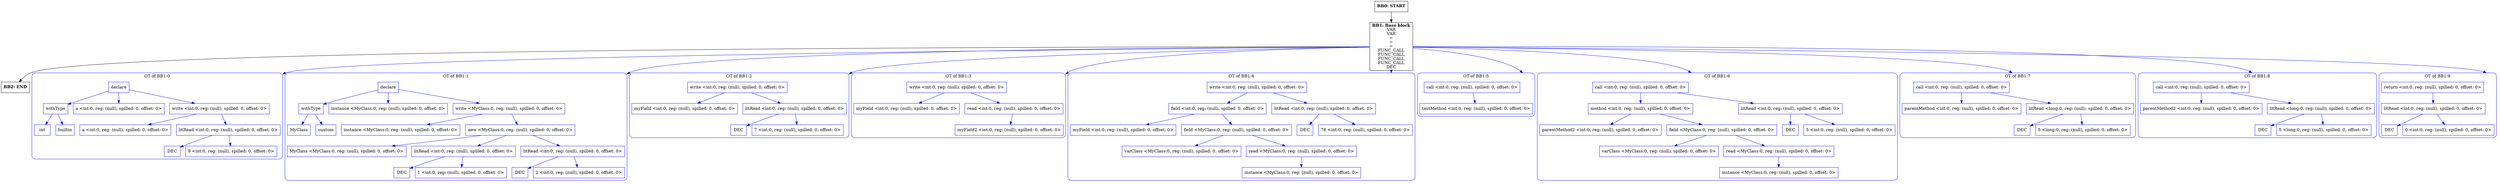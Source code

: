 digraph CFG {
    compound=true;
    graph [splines=true];
    node [shape=rectangle];

    BB2 [label=<<B>BB2: END</B><BR ALIGN="CENTER"/>>];
    BB1 [label=<<B>BB1: Base block</B><BR ALIGN="CENTER"/>VAR<BR ALIGN="CENTER"/>VAR<BR ALIGN="CENTER"/>=<BR ALIGN="CENTER"/>=<BR ALIGN="CENTER"/>=<BR ALIGN="CENTER"/>FUNC_CALL<BR ALIGN="CENTER"/>FUNC_CALL<BR ALIGN="CENTER"/>FUNC_CALL<BR ALIGN="CENTER"/>FUNC_CALL<BR ALIGN="CENTER"/>DEC<BR ALIGN="CENTER"/>>];
    subgraph cluster_instruction0 {
        label = "OT of BB1:0";
        style=rounded;
        color=blue;
        entry0 [shape=point, style=invis];
        node0 [label="declare", color=blue];
        node1 [label="withType", color=blue];
        node2 [label="int", color=blue];
        node1 -> node2[color=blue];
        node3 [label="builtin", color=blue];
        node1 -> node3[color=blue];
        node0 -> node1[color=blue];
        node4 [label="a <int:0, reg: (null), spilled: 0, offset: 0>", color=blue];
        node0 -> node4[color=blue];
        node5 [label="write <int:0, reg: (null), spilled: 0, offset: 0>", color=blue];
        node6 [label="a <int:0, reg: (null), spilled: 0, offset: 0>", color=blue];
        node5 -> node6[color=blue];
        node7 [label="litRead <int:0, reg: (null), spilled: 0, offset: 0>", color=blue];
        node8 [label="DEC", color=blue];
        node7 -> node8[color=blue];
        node9 [label="9 <int:0, reg: (null), spilled: 0, offset: 0>", color=blue];
        node7 -> node9[color=blue];
        node5 -> node7[color=blue];
        node0 -> node5[color=blue];
    }
    BB1 -> entry0 [lhead=cluster_instruction0, color=blue];
    subgraph cluster_instruction1 {
        label = "OT of BB1:1";
        style=rounded;
        color=blue;
        entry1 [shape=point, style=invis];
        node10 [label="declare", color=blue];
        node11 [label="withType", color=blue];
        node12 [label="MyClass", color=blue];
        node11 -> node12[color=blue];
        node13 [label="custom", color=blue];
        node11 -> node13[color=blue];
        node10 -> node11[color=blue];
        node14 [label="instance <MyClass:0, reg: (null), spilled: 0, offset: 0>", color=blue];
        node10 -> node14[color=blue];
        node15 [label="write <MyClass:0, reg: (null), spilled: 0, offset: 0>", color=blue];
        node16 [label="instance <MyClass:0, reg: (null), spilled: 0, offset: 0>", color=blue];
        node15 -> node16[color=blue];
        node17 [label="new <MyClass:0, reg: (null), spilled: 0, offset: 0>", color=blue];
        node18 [label="MyClass <MyClass:0, reg: (null), spilled: 0, offset: 0>", color=blue];
        node17 -> node18[color=blue];
        node19 [label="litRead <int:0, reg: (null), spilled: 0, offset: 0>", color=blue];
        node20 [label="DEC", color=blue];
        node19 -> node20[color=blue];
        node21 [label="1 <int:0, reg: (null), spilled: 0, offset: 0>", color=blue];
        node19 -> node21[color=blue];
        node17 -> node19[color=blue];
        node22 [label="litRead <int:0, reg: (null), spilled: 0, offset: 0>", color=blue];
        node23 [label="DEC", color=blue];
        node22 -> node23[color=blue];
        node24 [label="2 <int:0, reg: (null), spilled: 0, offset: 0>", color=blue];
        node22 -> node24[color=blue];
        node17 -> node22[color=blue];
        node15 -> node17[color=blue];
        node10 -> node15[color=blue];
    }
    BB1 -> entry1 [lhead=cluster_instruction1, color=blue];
    subgraph cluster_instruction2 {
        label = "OT of BB1:2";
        style=rounded;
        color=blue;
        entry2 [shape=point, style=invis];
        node25 [label="write <int:0, reg: (null), spilled: 0, offset: 0>", color=blue];
        node26 [label="myField <int:0, reg: (null), spilled: 0, offset: 0>", color=blue];
        node25 -> node26[color=blue];
        node27 [label="litRead <int:0, reg: (null), spilled: 0, offset: 0>", color=blue];
        node28 [label="DEC", color=blue];
        node27 -> node28[color=blue];
        node29 [label="7 <int:0, reg: (null), spilled: 0, offset: 0>", color=blue];
        node27 -> node29[color=blue];
        node25 -> node27[color=blue];
    }
    BB1 -> entry2 [lhead=cluster_instruction2, color=blue];
    subgraph cluster_instruction3 {
        label = "OT of BB1:3";
        style=rounded;
        color=blue;
        entry3 [shape=point, style=invis];
        node30 [label="write <int:0, reg: (null), spilled: 0, offset: 0>", color=blue];
        node31 [label="myField <int:0, reg: (null), spilled: 0, offset: 0>", color=blue];
        node30 -> node31[color=blue];
        node32 [label="read <int:0, reg: (null), spilled: 0, offset: 0>", color=blue];
        node33 [label="myField2 <int:0, reg: (null), spilled: 0, offset: 0>", color=blue];
        node32 -> node33[color=blue];
        node30 -> node32[color=blue];
    }
    BB1 -> entry3 [lhead=cluster_instruction3, color=blue];
    subgraph cluster_instruction4 {
        label = "OT of BB1:4";
        style=rounded;
        color=blue;
        entry4 [shape=point, style=invis];
        node34 [label="write <int:0, reg: (null), spilled: 0, offset: 0>", color=blue];
        node35 [label="field <int:0, reg: (null), spilled: 0, offset: 0>", color=blue];
        node36 [label="myField <int:0, reg: (null), spilled: 0, offset: 0>", color=blue];
        node35 -> node36[color=blue];
        node37 [label="field <MyClass:0, reg: (null), spilled: 0, offset: 0>", color=blue];
        node38 [label="varClass <MyClass:0, reg: (null), spilled: 0, offset: 0>", color=blue];
        node37 -> node38[color=blue];
        node39 [label="read <MyClass:0, reg: (null), spilled: 0, offset: 0>", color=blue];
        node40 [label="instance <MyClass:0, reg: (null), spilled: 0, offset: 0>", color=blue];
        node39 -> node40[color=blue];
        node37 -> node39[color=blue];
        node35 -> node37[color=blue];
        node34 -> node35[color=blue];
        node41 [label="litRead <int:0, reg: (null), spilled: 0, offset: 0>", color=blue];
        node42 [label="DEC", color=blue];
        node41 -> node42[color=blue];
        node43 [label="78 <int:0, reg: (null), spilled: 0, offset: 0>", color=blue];
        node41 -> node43[color=blue];
        node34 -> node41[color=blue];
    }
    BB1 -> entry4 [lhead=cluster_instruction4, color=blue];
    subgraph cluster_instruction5 {
        label = "OT of BB1:5";
        style=rounded;
        color=blue;
        entry5 [shape=point, style=invis];
        node44 [label="call <int:0, reg: (null), spilled: 0, offset: 0>", color=blue];
        node45 [label="testMethod <int:0, reg: (null), spilled: 0, offset: 0>", color=blue];
        node44 -> node45[color=blue];
    }
    BB1 -> entry5 [lhead=cluster_instruction5, color=blue];
    subgraph cluster_instruction6 {
        label = "OT of BB1:6";
        style=rounded;
        color=blue;
        entry6 [shape=point, style=invis];
        node46 [label="call <int:0, reg: (null), spilled: 0, offset: 0>", color=blue];
        node47 [label="method <int:0, reg: (null), spilled: 0, offset: 0>", color=blue];
        node48 [label="parentMethod2 <int:0, reg: (null), spilled: 0, offset: 0>", color=blue];
        node47 -> node48[color=blue];
        node49 [label="field <MyClass:0, reg: (null), spilled: 0, offset: 0>", color=blue];
        node50 [label="varClass <MyClass:0, reg: (null), spilled: 0, offset: 0>", color=blue];
        node49 -> node50[color=blue];
        node51 [label="read <MyClass:0, reg: (null), spilled: 0, offset: 0>", color=blue];
        node52 [label="instance <MyClass:0, reg: (null), spilled: 0, offset: 0>", color=blue];
        node51 -> node52[color=blue];
        node49 -> node51[color=blue];
        node47 -> node49[color=blue];
        node46 -> node47[color=blue];
        node53 [label="litRead <int:0, reg: (null), spilled: 0, offset: 0>", color=blue];
        node54 [label="DEC", color=blue];
        node53 -> node54[color=blue];
        node55 [label="5 <int:0, reg: (null), spilled: 0, offset: 0>", color=blue];
        node53 -> node55[color=blue];
        node46 -> node53[color=blue];
    }
    BB1 -> entry6 [lhead=cluster_instruction6, color=blue];
    subgraph cluster_instruction7 {
        label = "OT of BB1:7";
        style=rounded;
        color=blue;
        entry7 [shape=point, style=invis];
        node56 [label="call <int:0, reg: (null), spilled: 0, offset: 0>", color=blue];
        node57 [label="parentMethod <int:0, reg: (null), spilled: 0, offset: 0>", color=blue];
        node56 -> node57[color=blue];
        node58 [label="litRead <long:0, reg: (null), spilled: 0, offset: 0>", color=blue];
        node59 [label="DEC", color=blue];
        node58 -> node59[color=blue];
        node60 [label="5 <long:0, reg: (null), spilled: 0, offset: 0>", color=blue];
        node58 -> node60[color=blue];
        node56 -> node58[color=blue];
    }
    BB1 -> entry7 [lhead=cluster_instruction7, color=blue];
    subgraph cluster_instruction8 {
        label = "OT of BB1:8";
        style=rounded;
        color=blue;
        entry8 [shape=point, style=invis];
        node61 [label="call <int:0, reg: (null), spilled: 0, offset: 0>", color=blue];
        node62 [label="parentMethod2 <int:0, reg: (null), spilled: 0, offset: 0>", color=blue];
        node61 -> node62[color=blue];
        node63 [label="litRead <long:0, reg: (null), spilled: 0, offset: 0>", color=blue];
        node64 [label="DEC", color=blue];
        node63 -> node64[color=blue];
        node65 [label="5 <long:0, reg: (null), spilled: 0, offset: 0>", color=blue];
        node63 -> node65[color=blue];
        node61 -> node63[color=blue];
    }
    BB1 -> entry8 [lhead=cluster_instruction8, color=blue];
    subgraph cluster_instruction9 {
        label = "OT of BB1:9";
        style=rounded;
        color=blue;
        entry9 [shape=point, style=invis];
        node66 [label="return <int:0, reg: (null), spilled: 0, offset: 0>", color=blue];
        node67 [label="litRead <int:0, reg: (null), spilled: 0, offset: 0>", color=blue];
        node68 [label="DEC", color=blue];
        node67 -> node68[color=blue];
        node69 [label="0 <int:0, reg: (null), spilled: 0, offset: 0>", color=blue];
        node67 -> node69[color=blue];
        node66 -> node67[color=blue];
    }
    BB1 -> entry9 [lhead=cluster_instruction9, color=blue];
    BB0 [label=<<B>BB0: START</B><BR ALIGN="CENTER"/>>];

    BB1 -> BB2;
    BB0 -> BB1;
}
